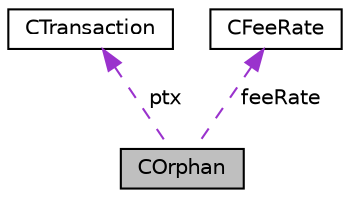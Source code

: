 digraph "COrphan"
{
 // LATEX_PDF_SIZE
  edge [fontname="Helvetica",fontsize="10",labelfontname="Helvetica",labelfontsize="10"];
  node [fontname="Helvetica",fontsize="10",shape=record];
  Node1 [label="COrphan",height=0.2,width=0.4,color="black", fillcolor="grey75", style="filled", fontcolor="black",tooltip=" "];
  Node2 -> Node1 [dir="back",color="darkorchid3",fontsize="10",style="dashed",label=" ptx" ,fontname="Helvetica"];
  Node2 [label="CTransaction",height=0.2,width=0.4,color="black", fillcolor="white", style="filled",URL="$class_c_transaction.html",tooltip=" "];
  Node3 -> Node1 [dir="back",color="darkorchid3",fontsize="10",style="dashed",label=" feeRate" ,fontname="Helvetica"];
  Node3 [label="CFeeRate",height=0.2,width=0.4,color="black", fillcolor="white", style="filled",URL="$class_c_fee_rate.html",tooltip=" "];
}
